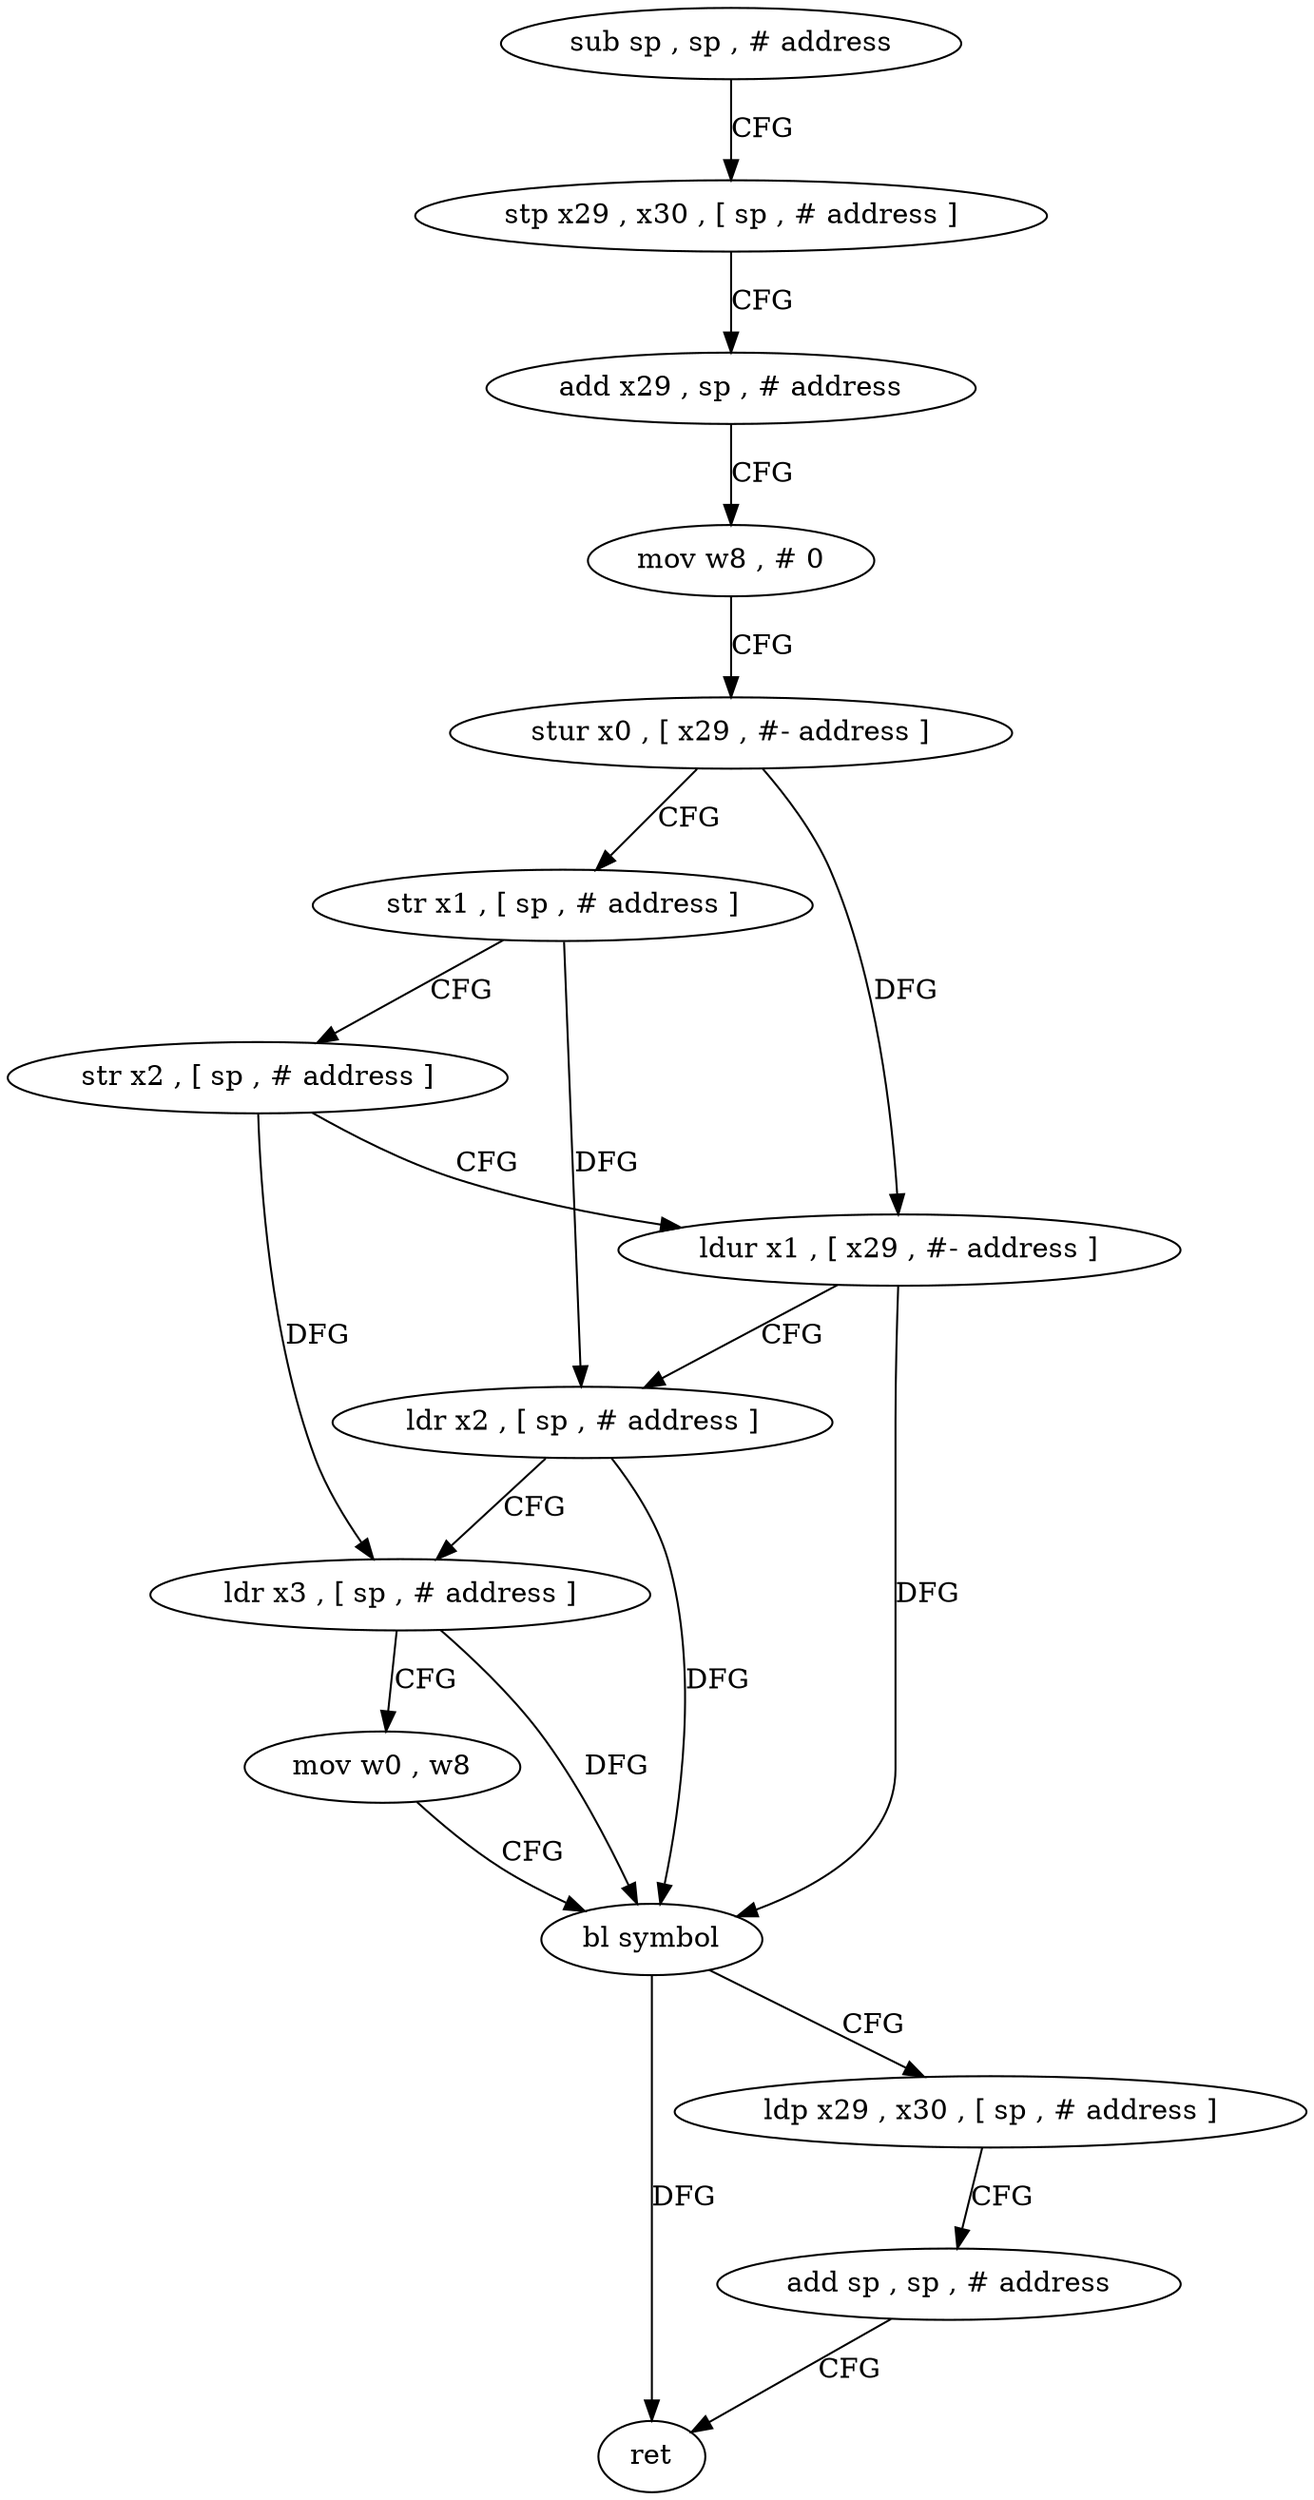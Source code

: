 digraph "func" {
"4220984" [label = "sub sp , sp , # address" ]
"4220988" [label = "stp x29 , x30 , [ sp , # address ]" ]
"4220992" [label = "add x29 , sp , # address" ]
"4220996" [label = "mov w8 , # 0" ]
"4221000" [label = "stur x0 , [ x29 , #- address ]" ]
"4221004" [label = "str x1 , [ sp , # address ]" ]
"4221008" [label = "str x2 , [ sp , # address ]" ]
"4221012" [label = "ldur x1 , [ x29 , #- address ]" ]
"4221016" [label = "ldr x2 , [ sp , # address ]" ]
"4221020" [label = "ldr x3 , [ sp , # address ]" ]
"4221024" [label = "mov w0 , w8" ]
"4221028" [label = "bl symbol" ]
"4221032" [label = "ldp x29 , x30 , [ sp , # address ]" ]
"4221036" [label = "add sp , sp , # address" ]
"4221040" [label = "ret" ]
"4220984" -> "4220988" [ label = "CFG" ]
"4220988" -> "4220992" [ label = "CFG" ]
"4220992" -> "4220996" [ label = "CFG" ]
"4220996" -> "4221000" [ label = "CFG" ]
"4221000" -> "4221004" [ label = "CFG" ]
"4221000" -> "4221012" [ label = "DFG" ]
"4221004" -> "4221008" [ label = "CFG" ]
"4221004" -> "4221016" [ label = "DFG" ]
"4221008" -> "4221012" [ label = "CFG" ]
"4221008" -> "4221020" [ label = "DFG" ]
"4221012" -> "4221016" [ label = "CFG" ]
"4221012" -> "4221028" [ label = "DFG" ]
"4221016" -> "4221020" [ label = "CFG" ]
"4221016" -> "4221028" [ label = "DFG" ]
"4221020" -> "4221024" [ label = "CFG" ]
"4221020" -> "4221028" [ label = "DFG" ]
"4221024" -> "4221028" [ label = "CFG" ]
"4221028" -> "4221032" [ label = "CFG" ]
"4221028" -> "4221040" [ label = "DFG" ]
"4221032" -> "4221036" [ label = "CFG" ]
"4221036" -> "4221040" [ label = "CFG" ]
}
